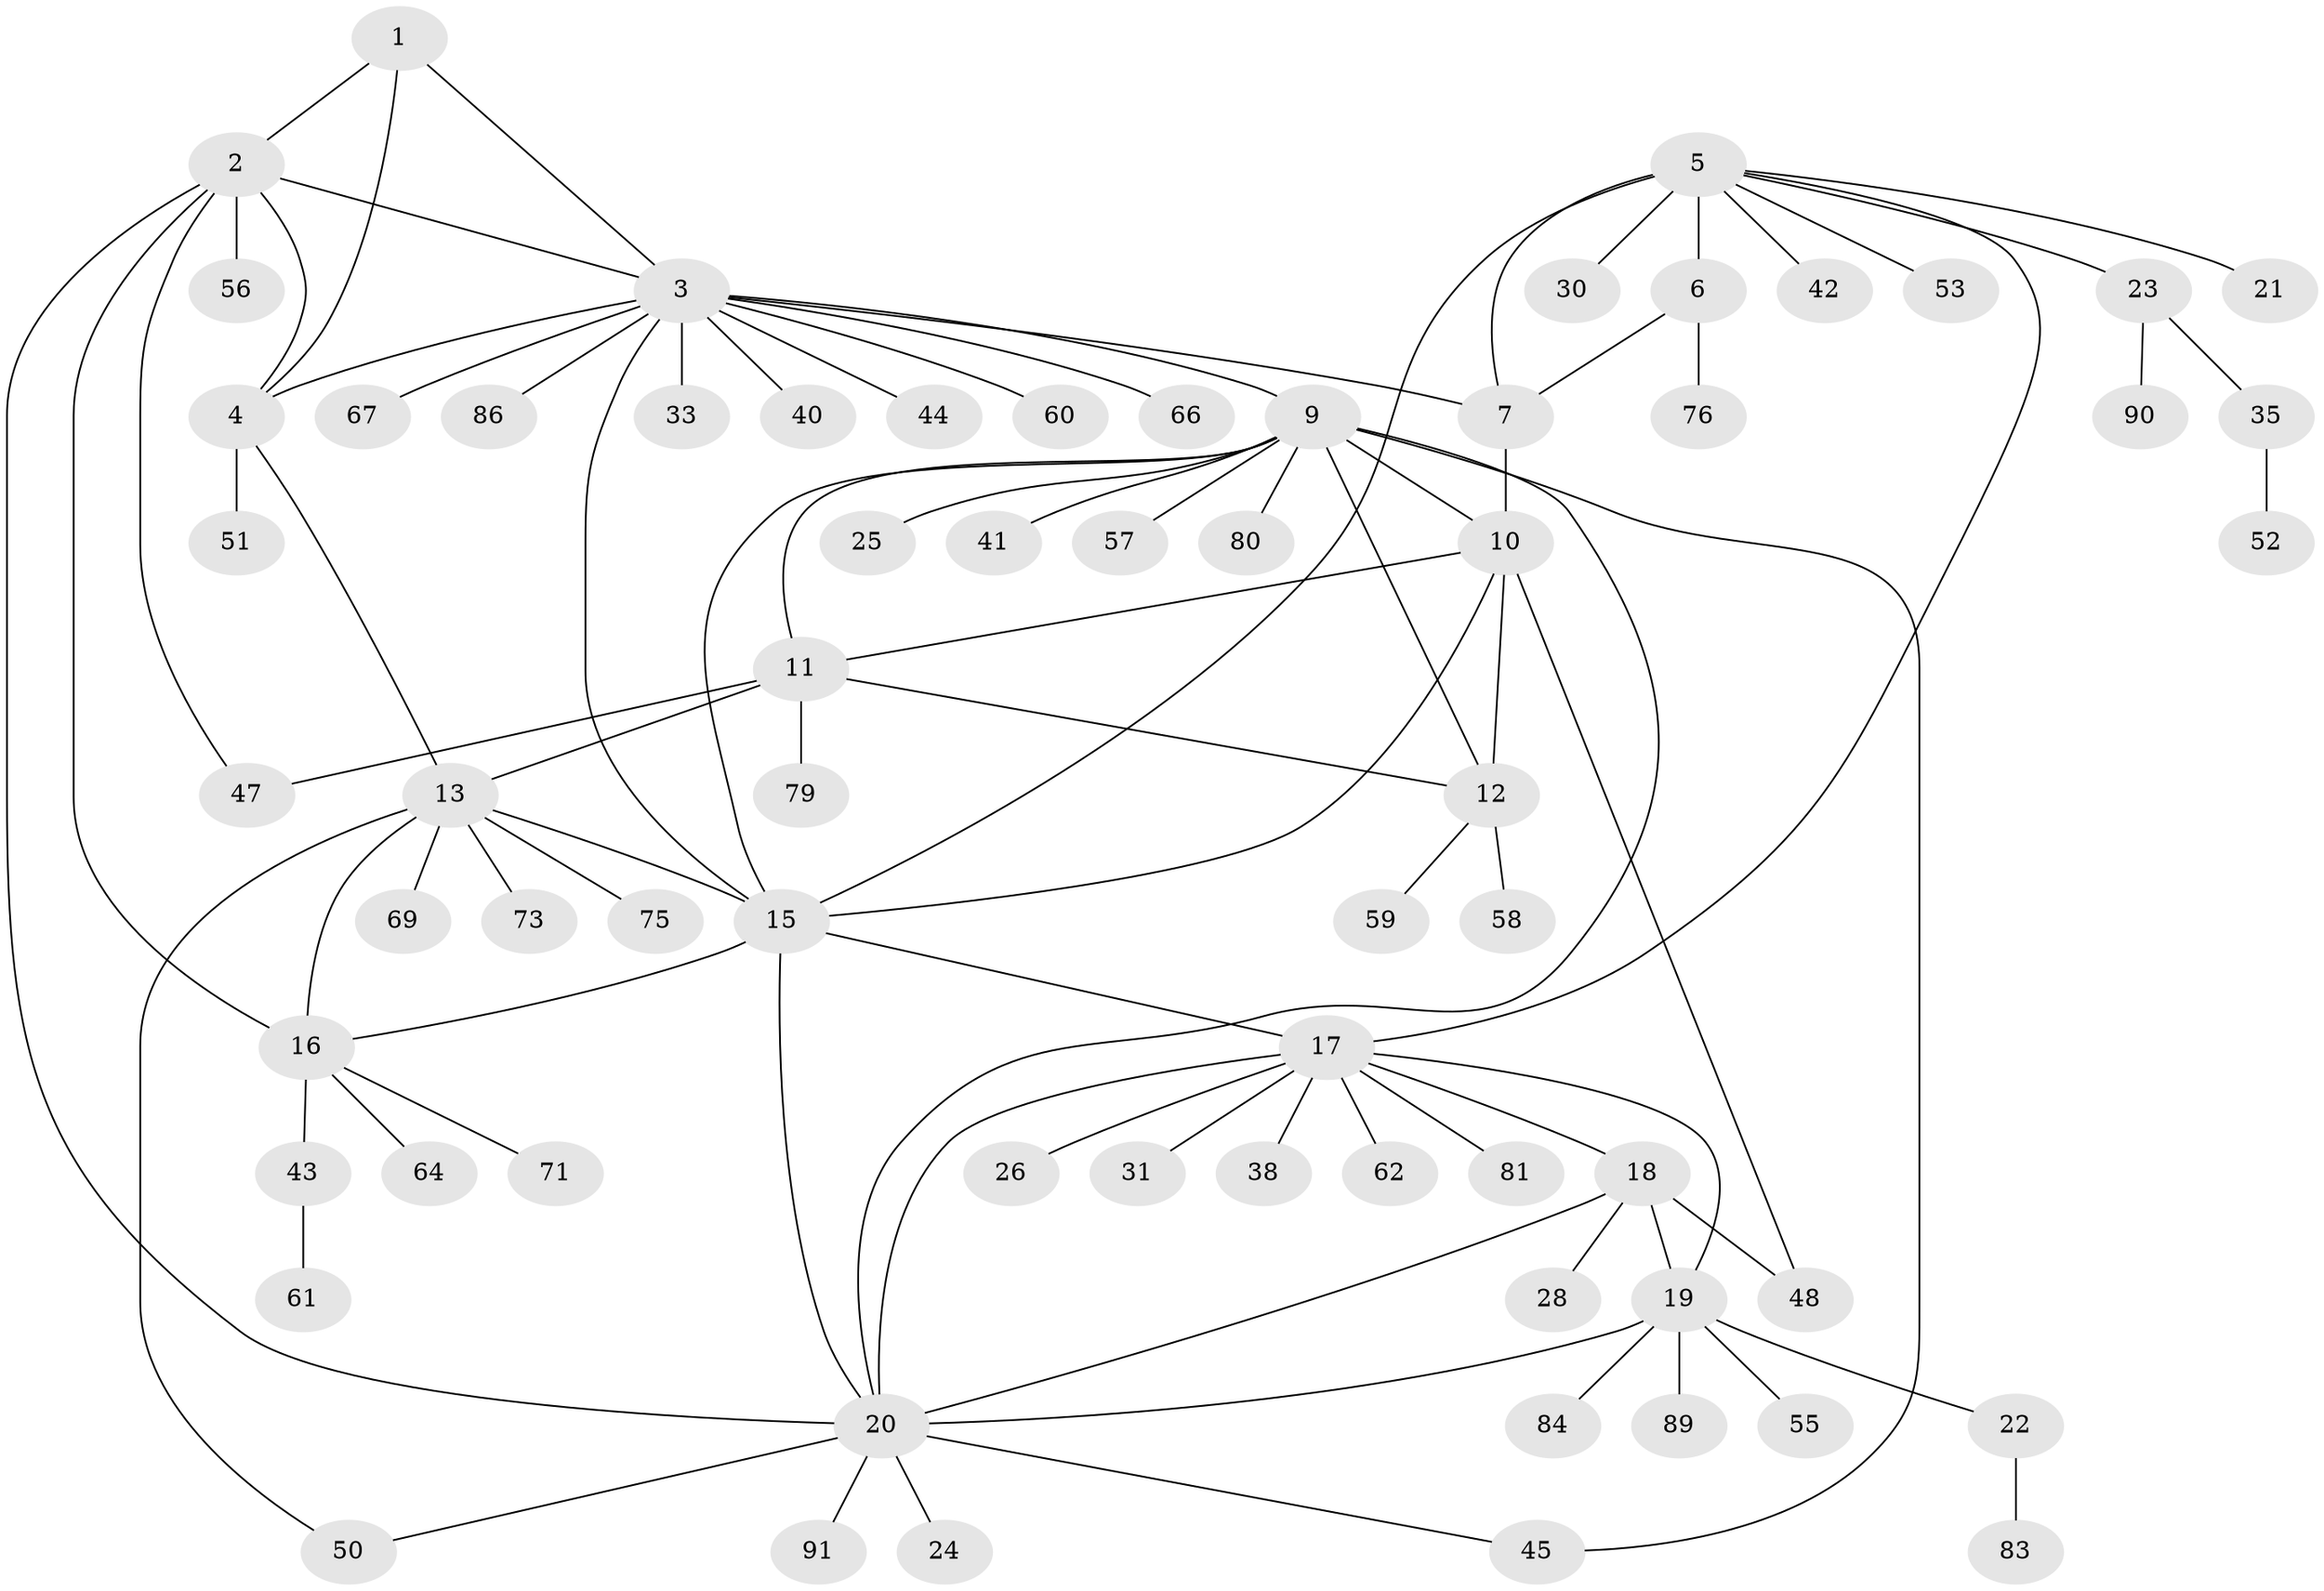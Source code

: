 // Generated by graph-tools (version 1.1) at 2025/52/02/27/25 19:52:18]
// undirected, 67 vertices, 92 edges
graph export_dot {
graph [start="1"]
  node [color=gray90,style=filled];
  1 [super="+85"];
  2 [super="+34"];
  3 [super="+65"];
  4 [super="+54"];
  5 [super="+8"];
  6;
  7 [super="+29"];
  9 [super="+49"];
  10 [super="+32"];
  11 [super="+78"];
  12 [super="+87"];
  13 [super="+14"];
  15 [super="+82"];
  16 [super="+27"];
  17 [super="+72"];
  18 [super="+88"];
  19 [super="+37"];
  20 [super="+74"];
  21;
  22;
  23 [super="+39"];
  24;
  25;
  26;
  28 [super="+36"];
  30;
  31;
  33;
  35;
  38;
  40;
  41;
  42;
  43 [super="+46"];
  44;
  45;
  47;
  48;
  50;
  51 [super="+70"];
  52 [super="+63"];
  53;
  55;
  56;
  57;
  58;
  59;
  60 [super="+77"];
  61 [super="+68"];
  62;
  64;
  66;
  67;
  69;
  71;
  73;
  75;
  76;
  79;
  80;
  81;
  83;
  84;
  86;
  89;
  90;
  91;
  1 -- 2;
  1 -- 3;
  1 -- 4;
  2 -- 3;
  2 -- 4;
  2 -- 20;
  2 -- 47;
  2 -- 56;
  2 -- 16;
  3 -- 4;
  3 -- 7;
  3 -- 9;
  3 -- 33;
  3 -- 40;
  3 -- 44;
  3 -- 60;
  3 -- 66;
  3 -- 67;
  3 -- 86;
  3 -- 15;
  4 -- 51;
  4 -- 13;
  5 -- 6 [weight=2];
  5 -- 7 [weight=2];
  5 -- 15;
  5 -- 17;
  5 -- 21;
  5 -- 23;
  5 -- 30;
  5 -- 42;
  5 -- 53;
  6 -- 7;
  6 -- 76;
  7 -- 10;
  9 -- 10;
  9 -- 11;
  9 -- 12;
  9 -- 20;
  9 -- 25;
  9 -- 41;
  9 -- 45;
  9 -- 57;
  9 -- 80;
  9 -- 15;
  10 -- 11;
  10 -- 12;
  10 -- 48;
  10 -- 15;
  11 -- 12;
  11 -- 13;
  11 -- 47;
  11 -- 79;
  12 -- 58;
  12 -- 59;
  13 -- 15 [weight=2];
  13 -- 16 [weight=2];
  13 -- 50;
  13 -- 69;
  13 -- 73;
  13 -- 75;
  15 -- 16;
  15 -- 20;
  15 -- 17;
  16 -- 64;
  16 -- 71;
  16 -- 43;
  17 -- 18;
  17 -- 19;
  17 -- 20;
  17 -- 26;
  17 -- 31;
  17 -- 38;
  17 -- 62;
  17 -- 81;
  18 -- 19;
  18 -- 20;
  18 -- 28;
  18 -- 48;
  19 -- 20;
  19 -- 22;
  19 -- 55;
  19 -- 84;
  19 -- 89;
  20 -- 24;
  20 -- 45;
  20 -- 50;
  20 -- 91;
  22 -- 83;
  23 -- 35;
  23 -- 90;
  35 -- 52;
  43 -- 61;
}
